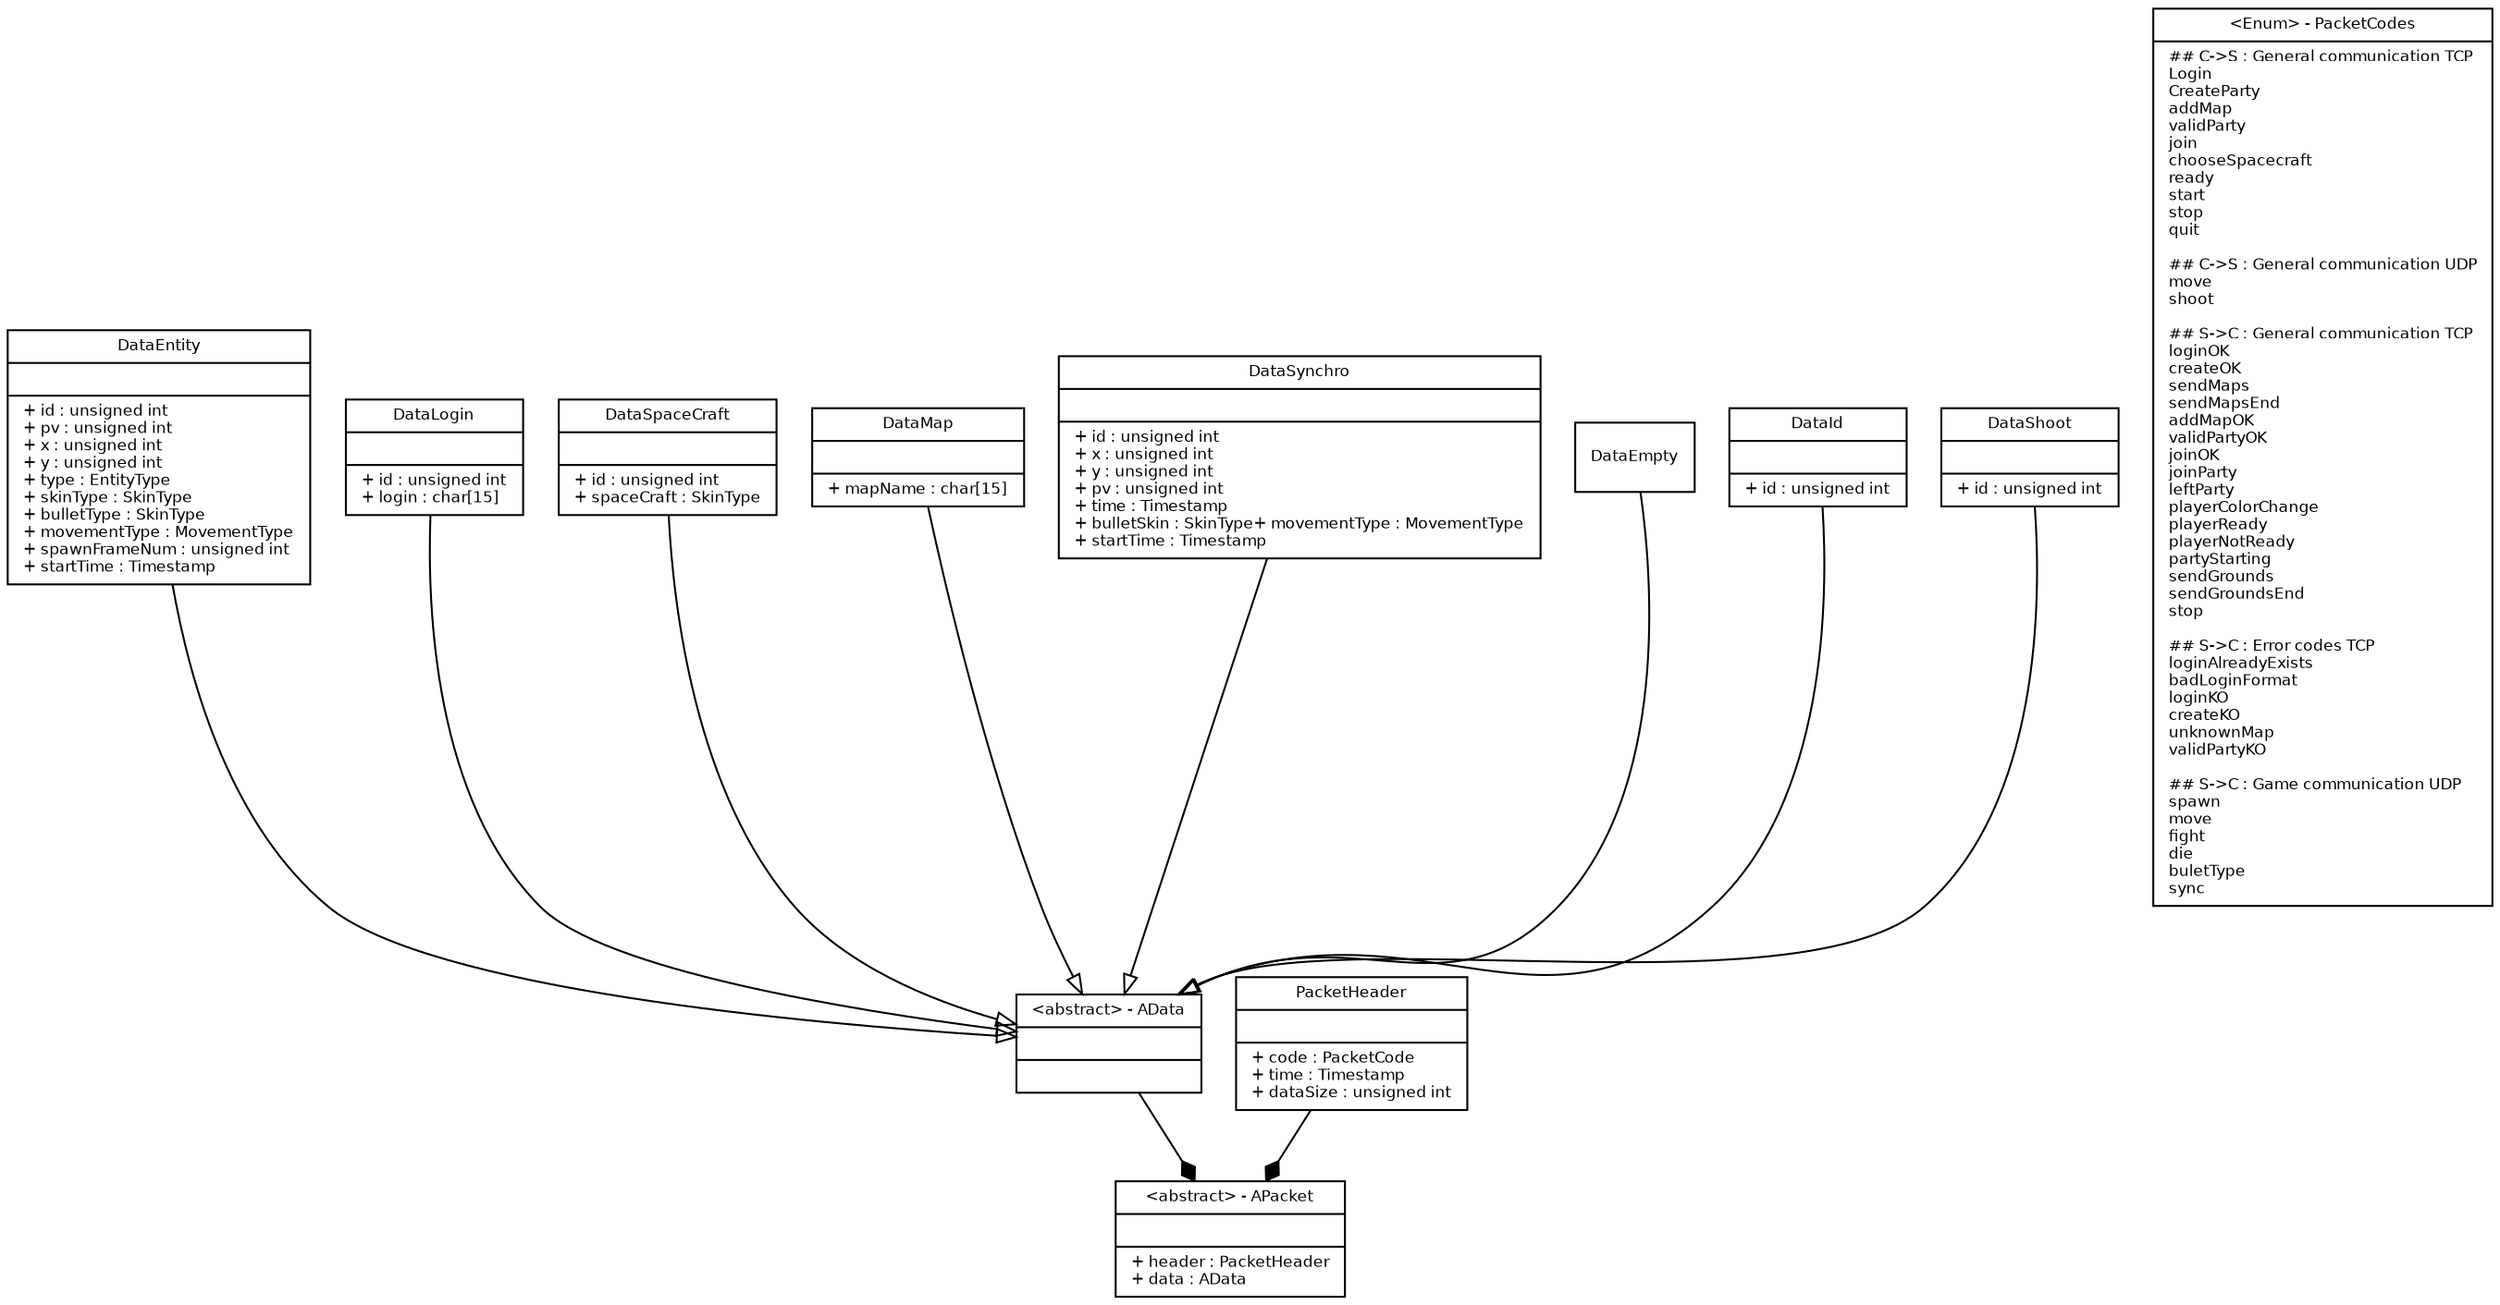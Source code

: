 digraph G {
fontname = "Bitstream Vera Sans"
fontsize = 8

node [
fontname = "Bitstream Vera Sans"
fontsize = 8
shape = "record"
]

APacket [
label = "{\
\<abstract\> - APacket||\
+ header : PacketHeader\l\
+ data : AData\l\
}"
]

AData [
label = "{\
\<abstract\> - AData||\
}"
]

PacketHeader [
label = "{\
PacketHeader||\
+ code : PacketCode\l\
+ time : Timestamp\l\
+ dataSize : unsigned int\l\
}"
]

DataEntity [
label = "{\
DataEntity||\
+ id : unsigned int\l\
+ pv : unsigned int\l\
+ x : unsigned int\l\
+ y : unsigned int\l\
+ type : EntityType\l\
+ skinType : SkinType\l\
+ bulletType : SkinType\l\
+ movementType : MovementType\l\
+ spawnFrameNum : unsigned int\l\
+ startTime : Timestamp\l\
}"
]

DataLogin [
label = "{\
DataLogin||\
+ id : unsigned int\l\
+ login : char[15]\l\
}"
]

DataSpaceCraft [
label = "{\
DataSpaceCraft||\
+ id : unsigned int\l\
+ spaceCraft : SkinType\l\
}"
]

DataMap [
label = "{\
DataMap||\
+ mapName : char[15]\l\
}"
]

DataSynchro [
label = "{\
DataSynchro||\
+ id : unsigned int\l\
+ x : unsigned int\l\
+ y : unsigned int\l\
+ pv : unsigned int\l\
+ time : Timestamp\l\
+ bulletSkin : SkinType
+ movementType : MovementType\l\
+ startTime : Timestamp\l\
}"
]

DataEmpty [
label = "{\
DataEmpty\
}"
]

DataId [
label = "{\
DataId||\
+ id : unsigned int\l\
}"

]

DataShoot [
label = "{\
DataShoot||\
+ id : unsigned int\l\
}"

]

EnumPacketCodes [
label = "{\
\<Enum\> - PacketCodes|\
## C-\>S : General communication TCP\l\
Login\l\
CreateParty\l\
addMap\l\
validParty\l\
join\l\
chooseSpacecraft\l\
ready\l\
start\l\
stop\l\
quit\l\l\
## C-\>S : General communication UDP\l\
move\l\
shoot\l\l\
## S-\>C : General communication TCP\l\
loginOK\l\
createOK\l\
sendMaps\l\
sendMapsEnd\l\
addMapOK\l\
validPartyOK\l\
joinOK\l\
joinParty\l\
leftParty\l\
playerColorChange\l\
playerReady\l\
playerNotReady\l\
partyStarting\l\
sendGrounds\l\
sendGroundsEnd\l\
stop\l\l\
## S-\>C : Error codes TCP\l\
loginAlreadyExists\l\
badLoginFormat\l\
loginKO\l\
createKO\l\
unknownMap\l\
validPartyKO\l\l\
## S-\>C : Game communication UDP\l\
spawn\l\
move\l\
fight\l\
die\l\
buletType\l\
sync\l\
}"
]

edge [
fontname = "Bitstream Vera Sans"
fontsize = 8
]

// Composition
PacketHeader -> APacket [arrowhead = "diamond" style = "solid"]
AData -> APacket [arrowhead = "diamond" style = "solid"]

// Heritage
DataEntity -> AData [arrowhead = "onormal" style = "solid"]
DataLogin -> AData [arrowhead = "onormal" style = "solid"]
DataMap -> AData [arrowhead = "onormal" style = "solid"]
DataEmpty -> AData [arrowhead = "onormal" style = "solid"]
DataId -> AData [arrowhead = "onormal" style = "solid"]
DataSpaceCraft -> AData [arrowhead = "onormal" style = "solid"]
DataSynchro -> AData [arrowhead = "onormal" style = "solid"]
DataShoot -> AData [arrowhead = "onormal" style = "solid"]

}
